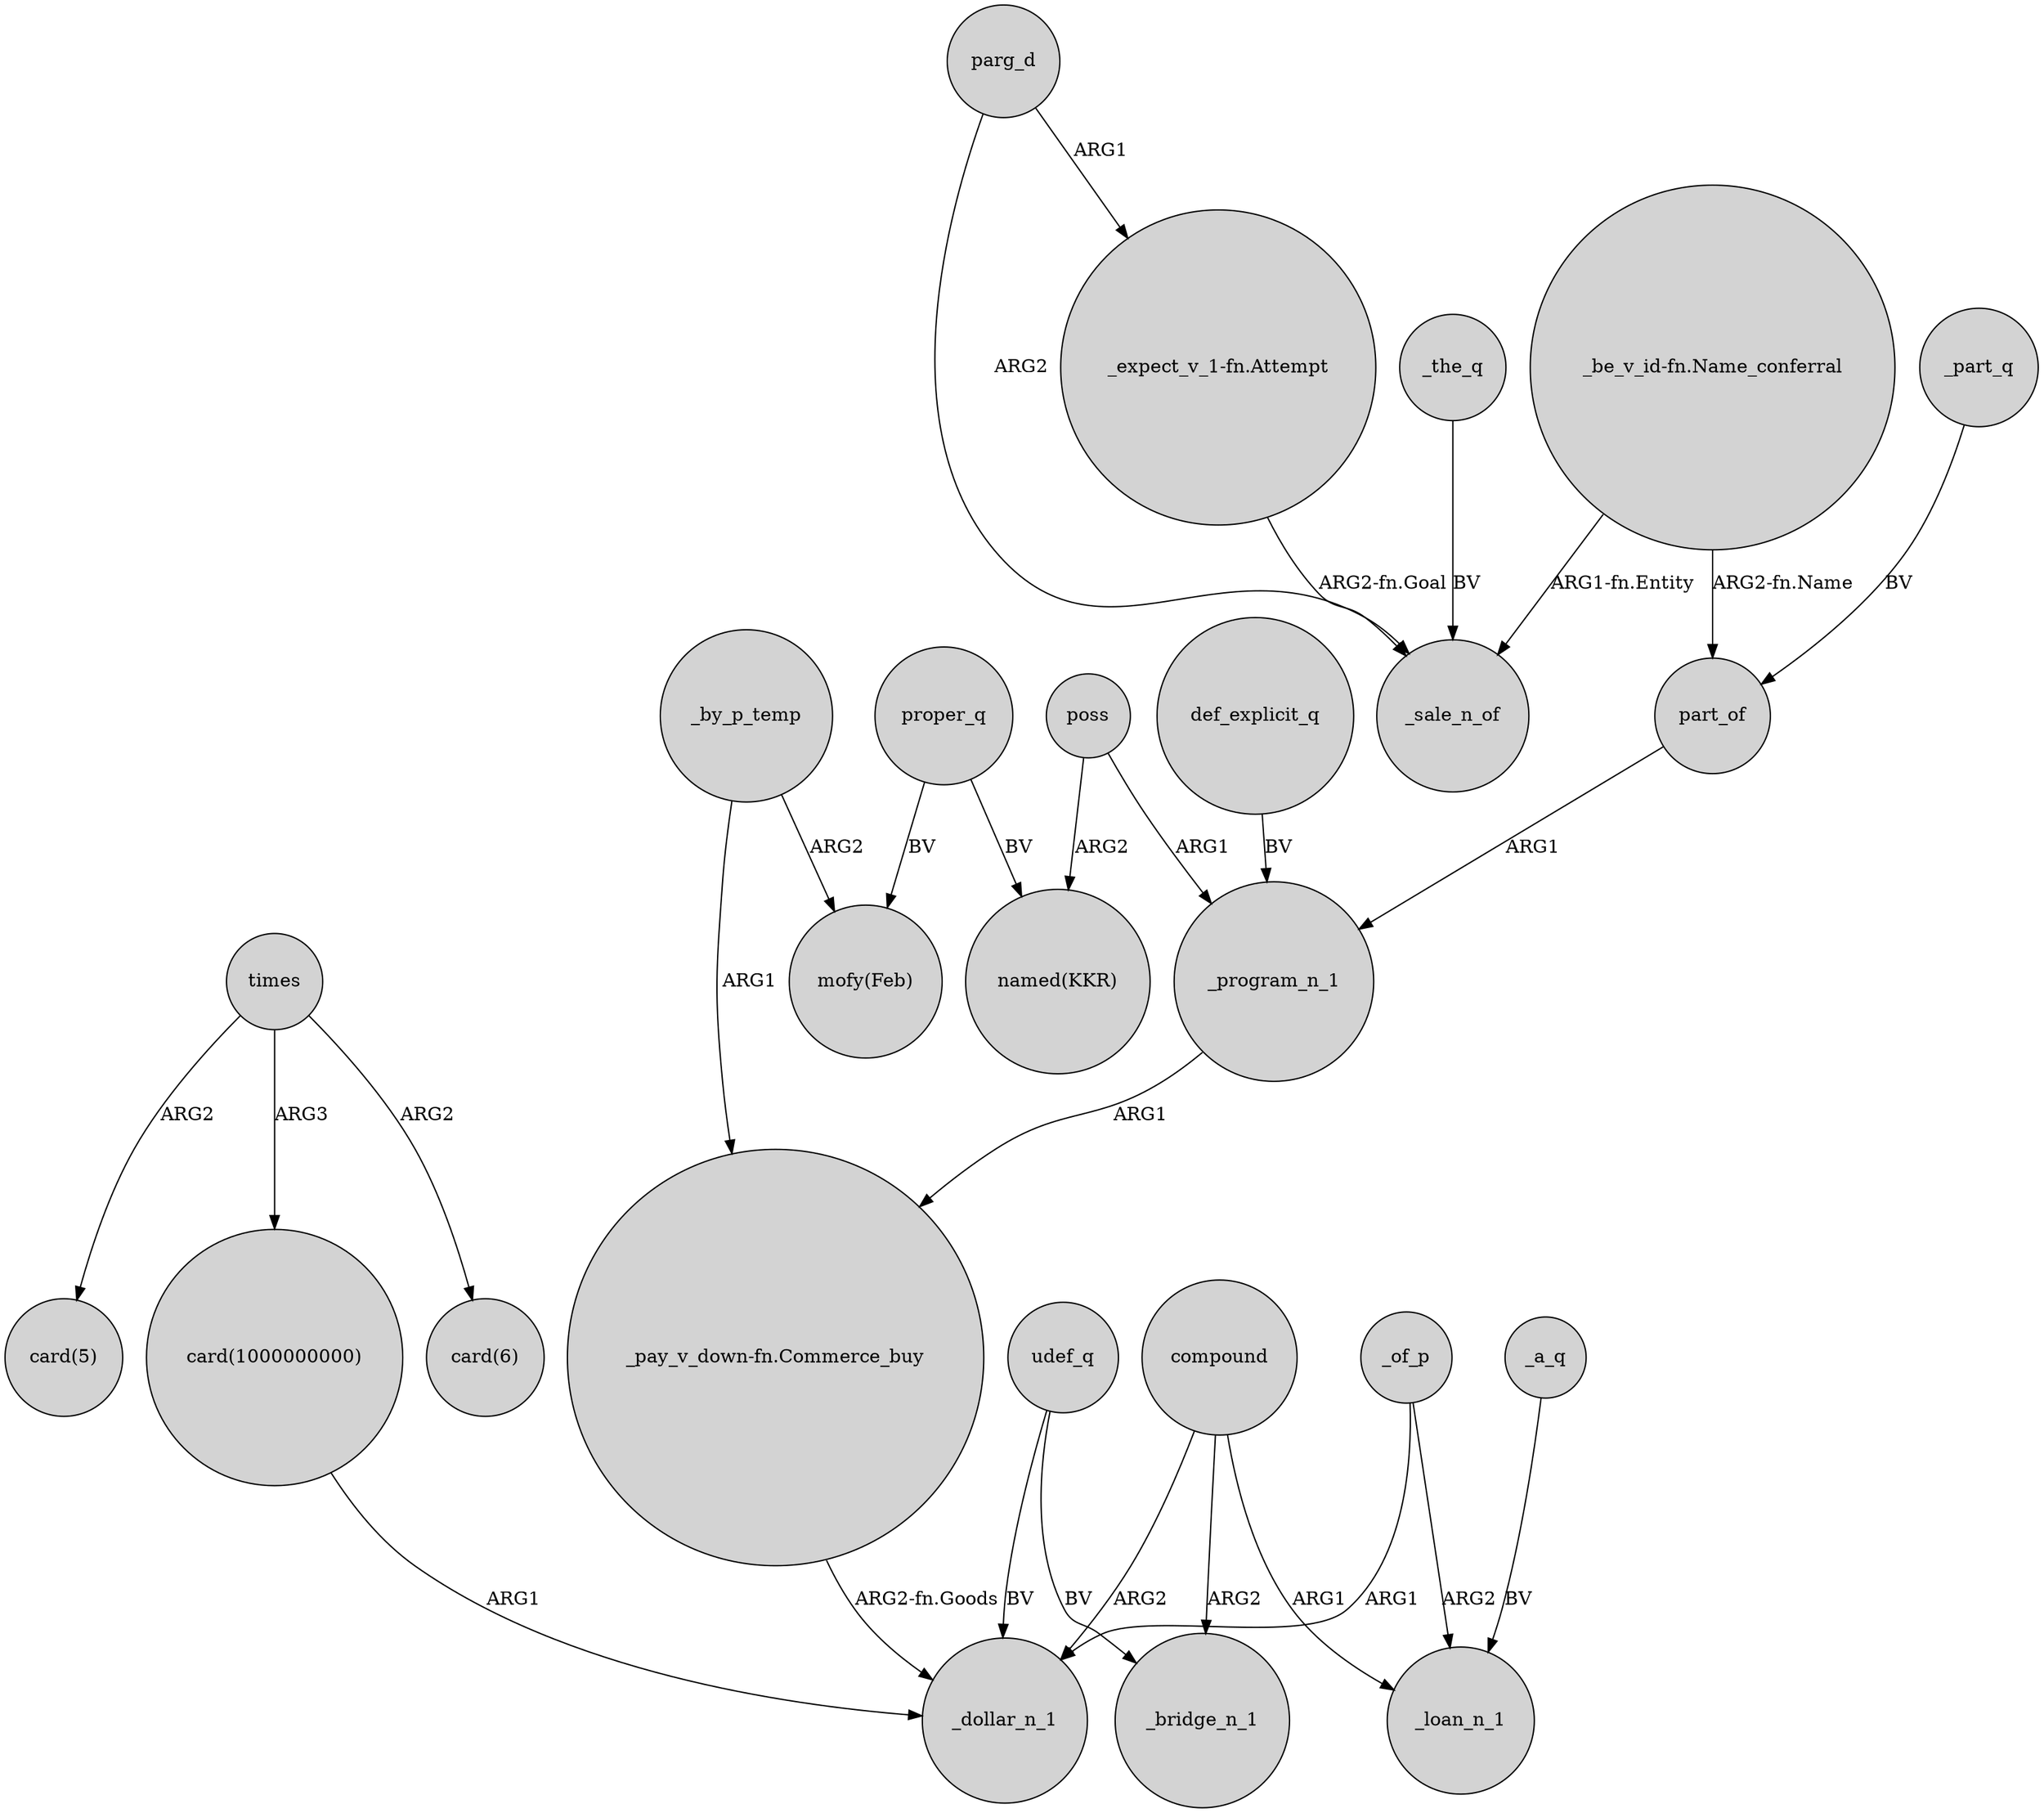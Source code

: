 digraph {
	node [shape=circle style=filled]
	_of_p -> _dollar_n_1 [label=ARG1]
	"card(1000000000)" -> _dollar_n_1 [label=ARG1]
	udef_q -> _bridge_n_1 [label=BV]
	poss -> "named(KKR)" [label=ARG2]
	compound -> _bridge_n_1 [label=ARG2]
	poss -> _program_n_1 [label=ARG1]
	proper_q -> "mofy(Feb)" [label=BV]
	compound -> _dollar_n_1 [label=ARG2]
	times -> "card(1000000000)" [label=ARG3]
	proper_q -> "named(KKR)" [label=BV]
	times -> "card(5)" [label=ARG2]
	"_be_v_id-fn.Name_conferral" -> part_of [label="ARG2-fn.Name"]
	_program_n_1 -> "_pay_v_down-fn.Commerce_buy" [label=ARG1]
	parg_d -> _sale_n_of [label=ARG2]
	_a_q -> _loan_n_1 [label=BV]
	part_of -> _program_n_1 [label=ARG1]
	_part_q -> part_of [label=BV]
	times -> "card(6)" [label=ARG2]
	compound -> _loan_n_1 [label=ARG1]
	_by_p_temp -> "_pay_v_down-fn.Commerce_buy" [label=ARG1]
	udef_q -> _dollar_n_1 [label=BV]
	def_explicit_q -> _program_n_1 [label=BV]
	"_be_v_id-fn.Name_conferral" -> _sale_n_of [label="ARG1-fn.Entity"]
	"_expect_v_1-fn.Attempt" -> _sale_n_of [label="ARG2-fn.Goal"]
	_of_p -> _loan_n_1 [label=ARG2]
	"_pay_v_down-fn.Commerce_buy" -> _dollar_n_1 [label="ARG2-fn.Goods"]
	_the_q -> _sale_n_of [label=BV]
	parg_d -> "_expect_v_1-fn.Attempt" [label=ARG1]
	_by_p_temp -> "mofy(Feb)" [label=ARG2]
}
